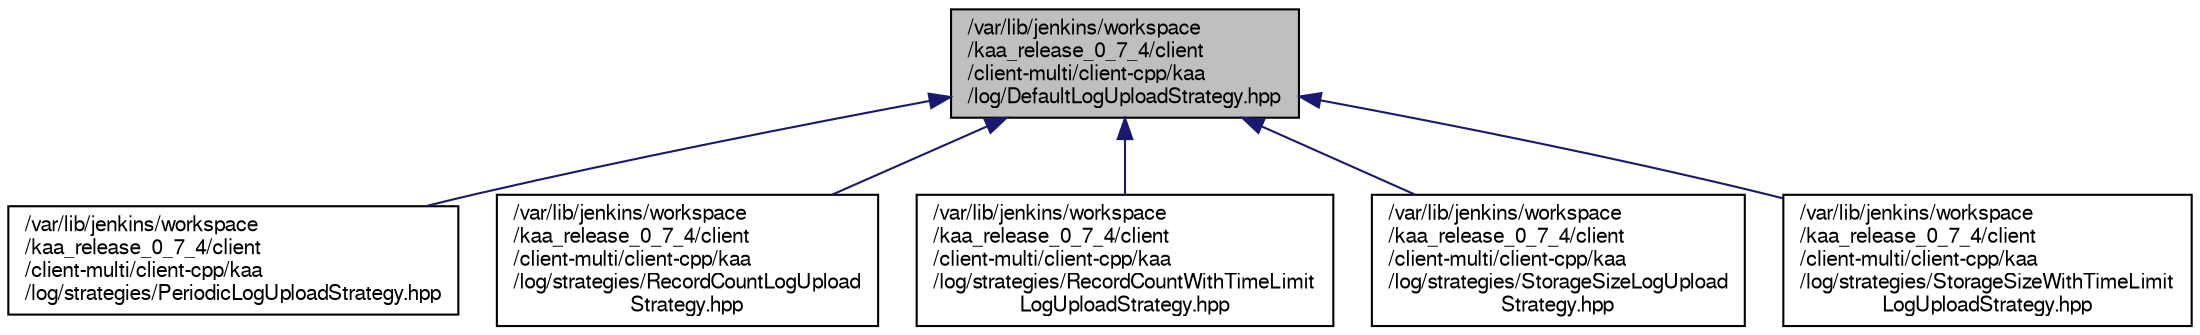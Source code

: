 digraph "/var/lib/jenkins/workspace/kaa_release_0_7_4/client/client-multi/client-cpp/kaa/log/DefaultLogUploadStrategy.hpp"
{
  bgcolor="transparent";
  edge [fontname="FreeSans",fontsize="10",labelfontname="FreeSans",labelfontsize="10"];
  node [fontname="FreeSans",fontsize="10",shape=record];
  Node1 [label="/var/lib/jenkins/workspace\l/kaa_release_0_7_4/client\l/client-multi/client-cpp/kaa\l/log/DefaultLogUploadStrategy.hpp",height=0.2,width=0.4,color="black", fillcolor="grey75", style="filled" fontcolor="black"];
  Node1 -> Node2 [dir="back",color="midnightblue",fontsize="10",style="solid",fontname="FreeSans"];
  Node2 [label="/var/lib/jenkins/workspace\l/kaa_release_0_7_4/client\l/client-multi/client-cpp/kaa\l/log/strategies/PeriodicLogUploadStrategy.hpp",height=0.2,width=0.4,color="black",URL="$PeriodicLogUploadStrategy_8hpp.html"];
  Node1 -> Node3 [dir="back",color="midnightblue",fontsize="10",style="solid",fontname="FreeSans"];
  Node3 [label="/var/lib/jenkins/workspace\l/kaa_release_0_7_4/client\l/client-multi/client-cpp/kaa\l/log/strategies/RecordCountLogUpload\lStrategy.hpp",height=0.2,width=0.4,color="black",URL="$RecordCountLogUploadStrategy_8hpp.html"];
  Node1 -> Node4 [dir="back",color="midnightblue",fontsize="10",style="solid",fontname="FreeSans"];
  Node4 [label="/var/lib/jenkins/workspace\l/kaa_release_0_7_4/client\l/client-multi/client-cpp/kaa\l/log/strategies/RecordCountWithTimeLimit\lLogUploadStrategy.hpp",height=0.2,width=0.4,color="black",URL="$RecordCountWithTimeLimitLogUploadStrategy_8hpp.html"];
  Node1 -> Node5 [dir="back",color="midnightblue",fontsize="10",style="solid",fontname="FreeSans"];
  Node5 [label="/var/lib/jenkins/workspace\l/kaa_release_0_7_4/client\l/client-multi/client-cpp/kaa\l/log/strategies/StorageSizeLogUpload\lStrategy.hpp",height=0.2,width=0.4,color="black",URL="$StorageSizeLogUploadStrategy_8hpp.html"];
  Node1 -> Node6 [dir="back",color="midnightblue",fontsize="10",style="solid",fontname="FreeSans"];
  Node6 [label="/var/lib/jenkins/workspace\l/kaa_release_0_7_4/client\l/client-multi/client-cpp/kaa\l/log/strategies/StorageSizeWithTimeLimit\lLogUploadStrategy.hpp",height=0.2,width=0.4,color="black",URL="$StorageSizeWithTimeLimitLogUploadStrategy_8hpp.html"];
}

